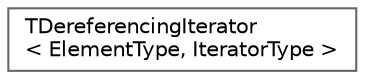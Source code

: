 digraph "Graphical Class Hierarchy"
{
 // INTERACTIVE_SVG=YES
 // LATEX_PDF_SIZE
  bgcolor="transparent";
  edge [fontname=Helvetica,fontsize=10,labelfontname=Helvetica,labelfontsize=10];
  node [fontname=Helvetica,fontsize=10,shape=box,height=0.2,width=0.4];
  rankdir="LR";
  Node0 [id="Node000000",label="TDereferencingIterator\l\< ElementType, IteratorType \>",height=0.2,width=0.4,color="grey40", fillcolor="white", style="filled",URL="$de/d8d/structTDereferencingIterator.html",tooltip=" "];
}
